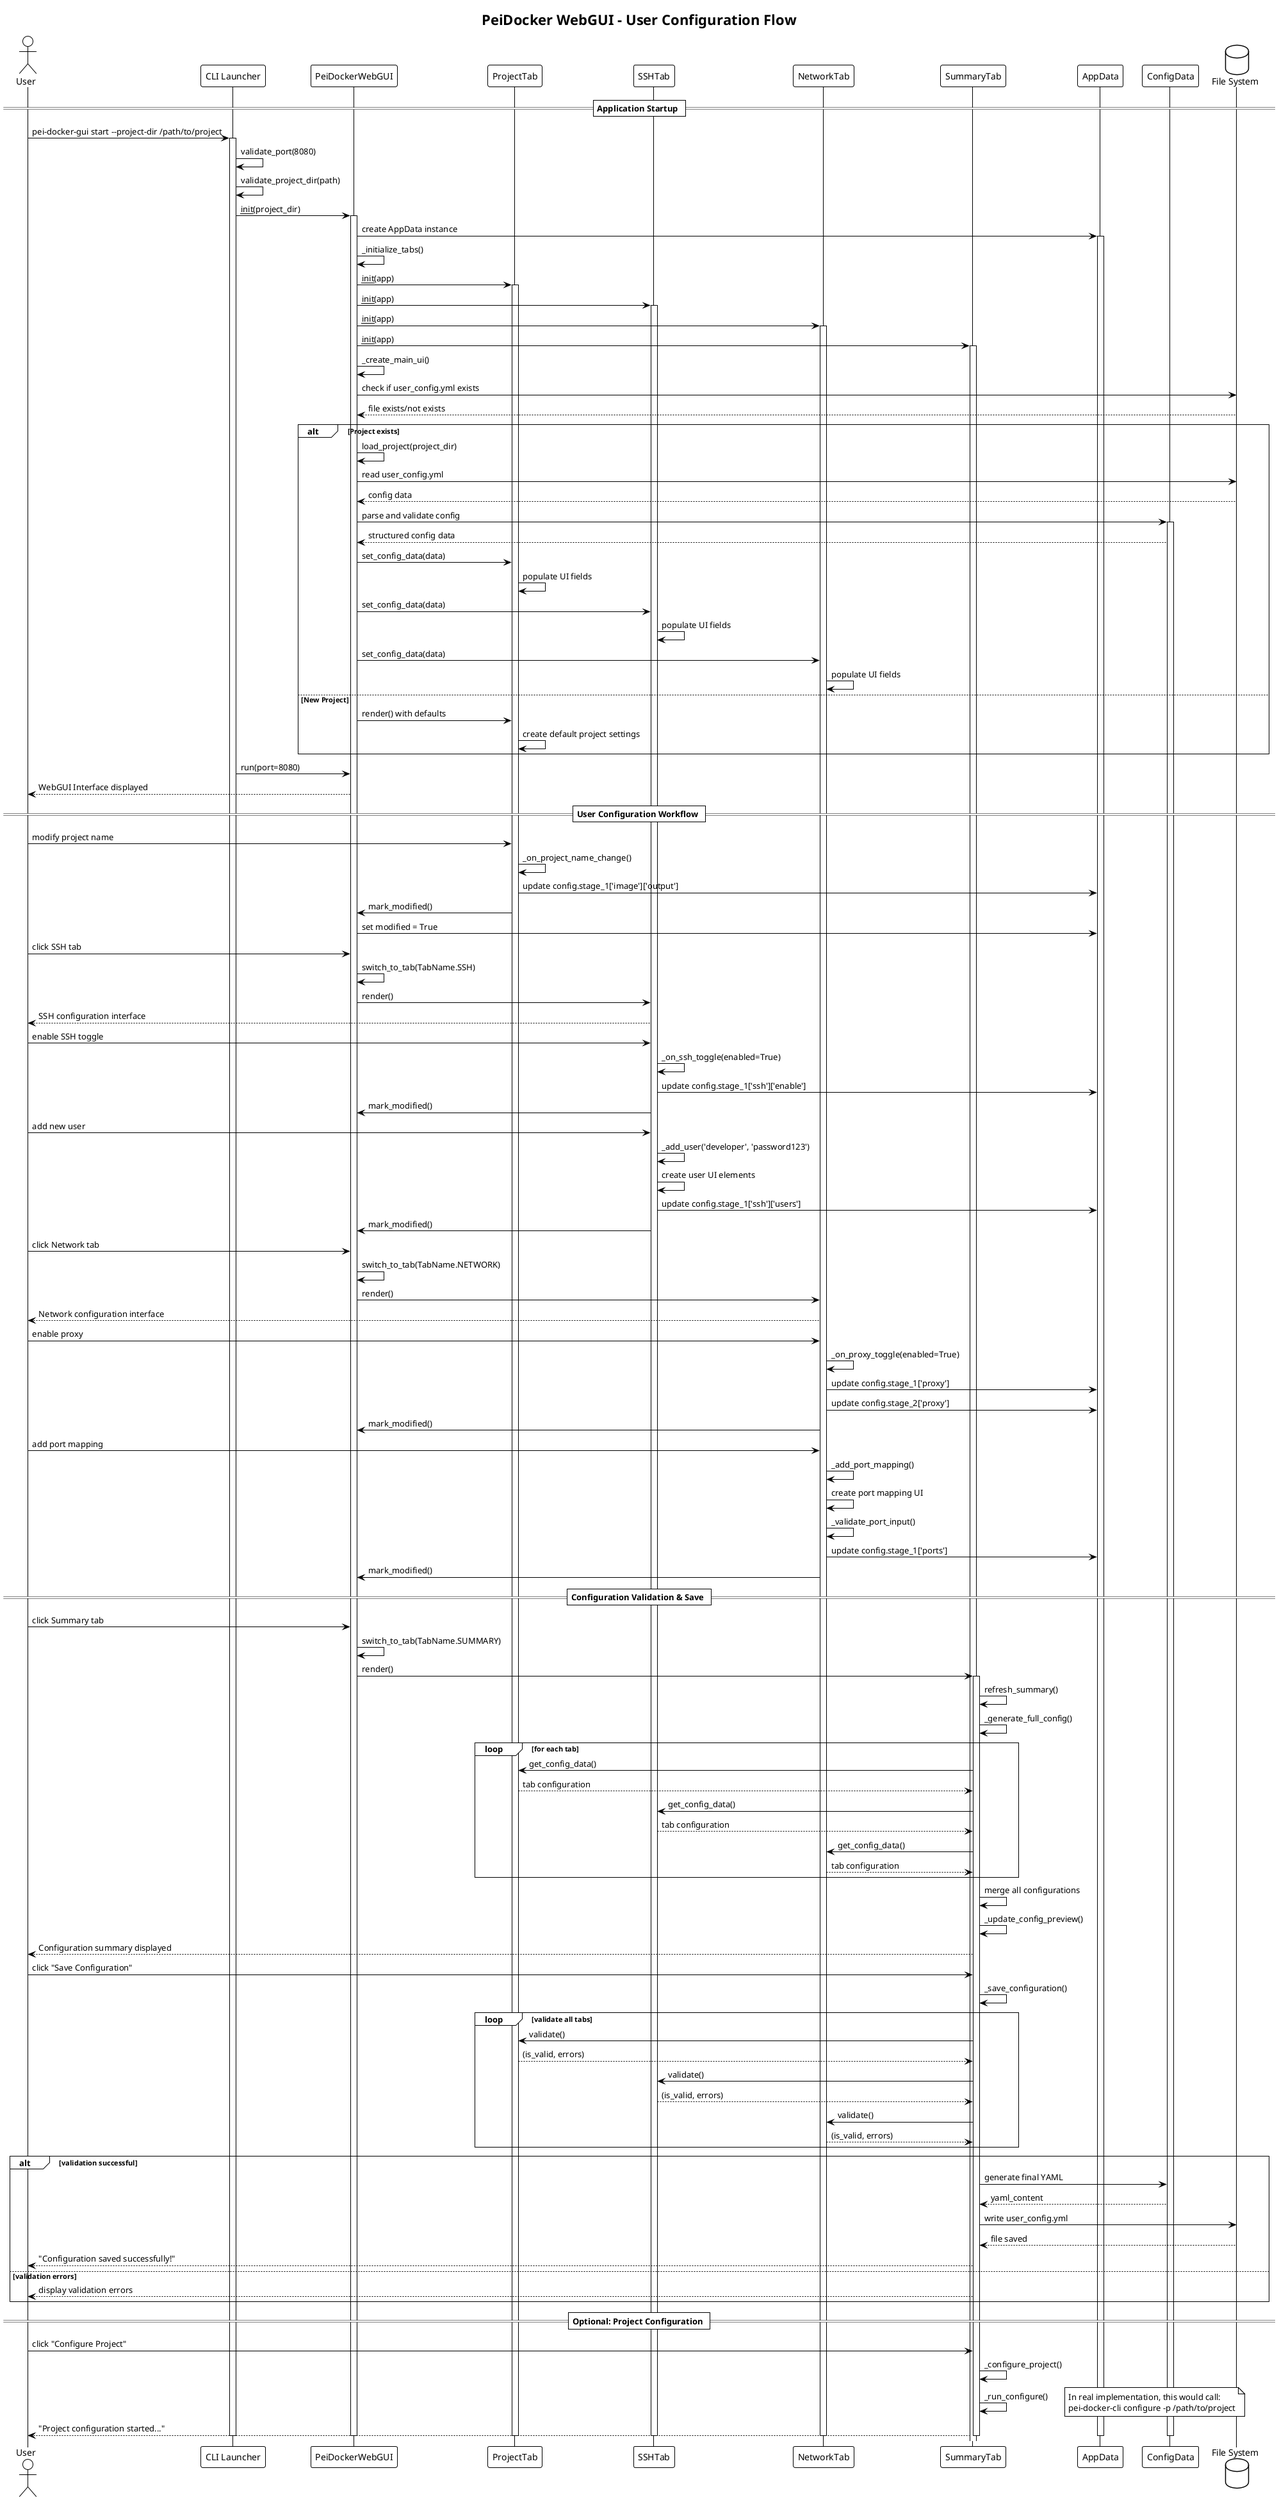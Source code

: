 @startuml PeiDocker-WebGUI-Sequence-Diagram
!theme plain
title PeiDocker WebGUI - User Configuration Flow

actor User
participant "CLI Launcher" as CLI
participant "PeiDockerWebGUI" as App
participant "ProjectTab" as ProjectTab
participant "SSHTab" as SSHTab
participant "NetworkTab" as NetworkTab
participant "SummaryTab" as SummaryTab
participant "AppData" as Data
participant "ConfigData" as Config
database "File System" as FS

== Application Startup ==
User -> CLI: pei-docker-gui start --project-dir /path/to/project
activate CLI

CLI -> CLI: validate_port(8080)
CLI -> CLI: validate_project_dir(path)
CLI -> App: __init__(project_dir)
activate App

App -> Data: create AppData instance
activate Data

App -> App: _initialize_tabs()
App -> ProjectTab: __init__(app)
activate ProjectTab
App -> SSHTab: __init__(app)
activate SSHTab
App -> NetworkTab: __init__(app) 
activate NetworkTab
App -> SummaryTab: __init__(app)
activate SummaryTab

App -> App: _create_main_ui()
App -> FS: check if user_config.yml exists
FS --> App: file exists/not exists

alt Project exists
    App -> App: load_project(project_dir)
    App -> FS: read user_config.yml
    FS --> App: config data
    App -> Config: parse and validate config
    activate Config
    Config --> App: structured config data
    
    App -> ProjectTab: set_config_data(data)
    ProjectTab -> ProjectTab: populate UI fields
    App -> SSHTab: set_config_data(data)
    SSHTab -> SSHTab: populate UI fields
    App -> NetworkTab: set_config_data(data)
    NetworkTab -> NetworkTab: populate UI fields
else New Project
    App -> ProjectTab: render() with defaults
    ProjectTab -> ProjectTab: create default project settings
end

CLI -> App: run(port=8080)
App --> User: WebGUI Interface displayed

== User Configuration Workflow ==

User -> ProjectTab: modify project name
ProjectTab -> ProjectTab: _on_project_name_change()
ProjectTab -> Data: update config.stage_1['image']['output']
ProjectTab -> App: mark_modified()
App -> Data: set modified = True

User -> App: click SSH tab
App -> App: switch_to_tab(TabName.SSH)
App -> SSHTab: render()
SSHTab --> User: SSH configuration interface

User -> SSHTab: enable SSH toggle
SSHTab -> SSHTab: _on_ssh_toggle(enabled=True)
SSHTab -> Data: update config.stage_1['ssh']['enable']
SSHTab -> App: mark_modified()

User -> SSHTab: add new user
SSHTab -> SSHTab: _add_user('developer', 'password123')
SSHTab -> SSHTab: create user UI elements
SSHTab -> Data: update config.stage_1['ssh']['users']
SSHTab -> App: mark_modified()

User -> App: click Network tab
App -> App: switch_to_tab(TabName.NETWORK)
App -> NetworkTab: render()
NetworkTab --> User: Network configuration interface

User -> NetworkTab: enable proxy
NetworkTab -> NetworkTab: _on_proxy_toggle(enabled=True)
NetworkTab -> Data: update config.stage_1['proxy']
NetworkTab -> Data: update config.stage_2['proxy']
NetworkTab -> App: mark_modified()

User -> NetworkTab: add port mapping
NetworkTab -> NetworkTab: _add_port_mapping()
NetworkTab -> NetworkTab: create port mapping UI
NetworkTab -> NetworkTab: _validate_port_input()
NetworkTab -> Data: update config.stage_1['ports']
NetworkTab -> App: mark_modified()

== Configuration Validation & Save ==

User -> App: click Summary tab
App -> App: switch_to_tab(TabName.SUMMARY)
App -> SummaryTab: render()
activate SummaryTab

SummaryTab -> SummaryTab: refresh_summary()
SummaryTab -> SummaryTab: _generate_full_config()

loop for each tab
    SummaryTab -> ProjectTab: get_config_data()
    ProjectTab --> SummaryTab: tab configuration
    SummaryTab -> SSHTab: get_config_data()
    SSHTab --> SummaryTab: tab configuration
    SummaryTab -> NetworkTab: get_config_data()
    NetworkTab --> SummaryTab: tab configuration
end

SummaryTab -> SummaryTab: merge all configurations
SummaryTab -> SummaryTab: _update_config_preview()
SummaryTab --> User: Configuration summary displayed

User -> SummaryTab: click "Save Configuration"
SummaryTab -> SummaryTab: _save_configuration()

loop validate all tabs
    SummaryTab -> ProjectTab: validate()
    ProjectTab --> SummaryTab: (is_valid, errors)
    SummaryTab -> SSHTab: validate()
    SSHTab --> SummaryTab: (is_valid, errors)
    SummaryTab -> NetworkTab: validate()
    NetworkTab --> SummaryTab: (is_valid, errors)
end

alt validation successful
    SummaryTab -> Config: generate final YAML
    Config --> SummaryTab: yaml_content
    SummaryTab -> FS: write user_config.yml
    FS --> SummaryTab: file saved
    SummaryTab --> User: "Configuration saved successfully!"
else validation errors
    SummaryTab --> User: display validation errors
end

== Optional: Project Configuration ==

User -> SummaryTab: click "Configure Project"
SummaryTab -> SummaryTab: _configure_project()
SummaryTab -> SummaryTab: _run_configure()
note right: In real implementation, this would call:\npei-docker-cli configure -p /path/to/project
SummaryTab --> User: "Project configuration started..."

deactivate SummaryTab
deactivate NetworkTab
deactivate SSHTab  
deactivate ProjectTab
deactivate Config
deactivate Data
deactivate App
deactivate CLI

@enduml